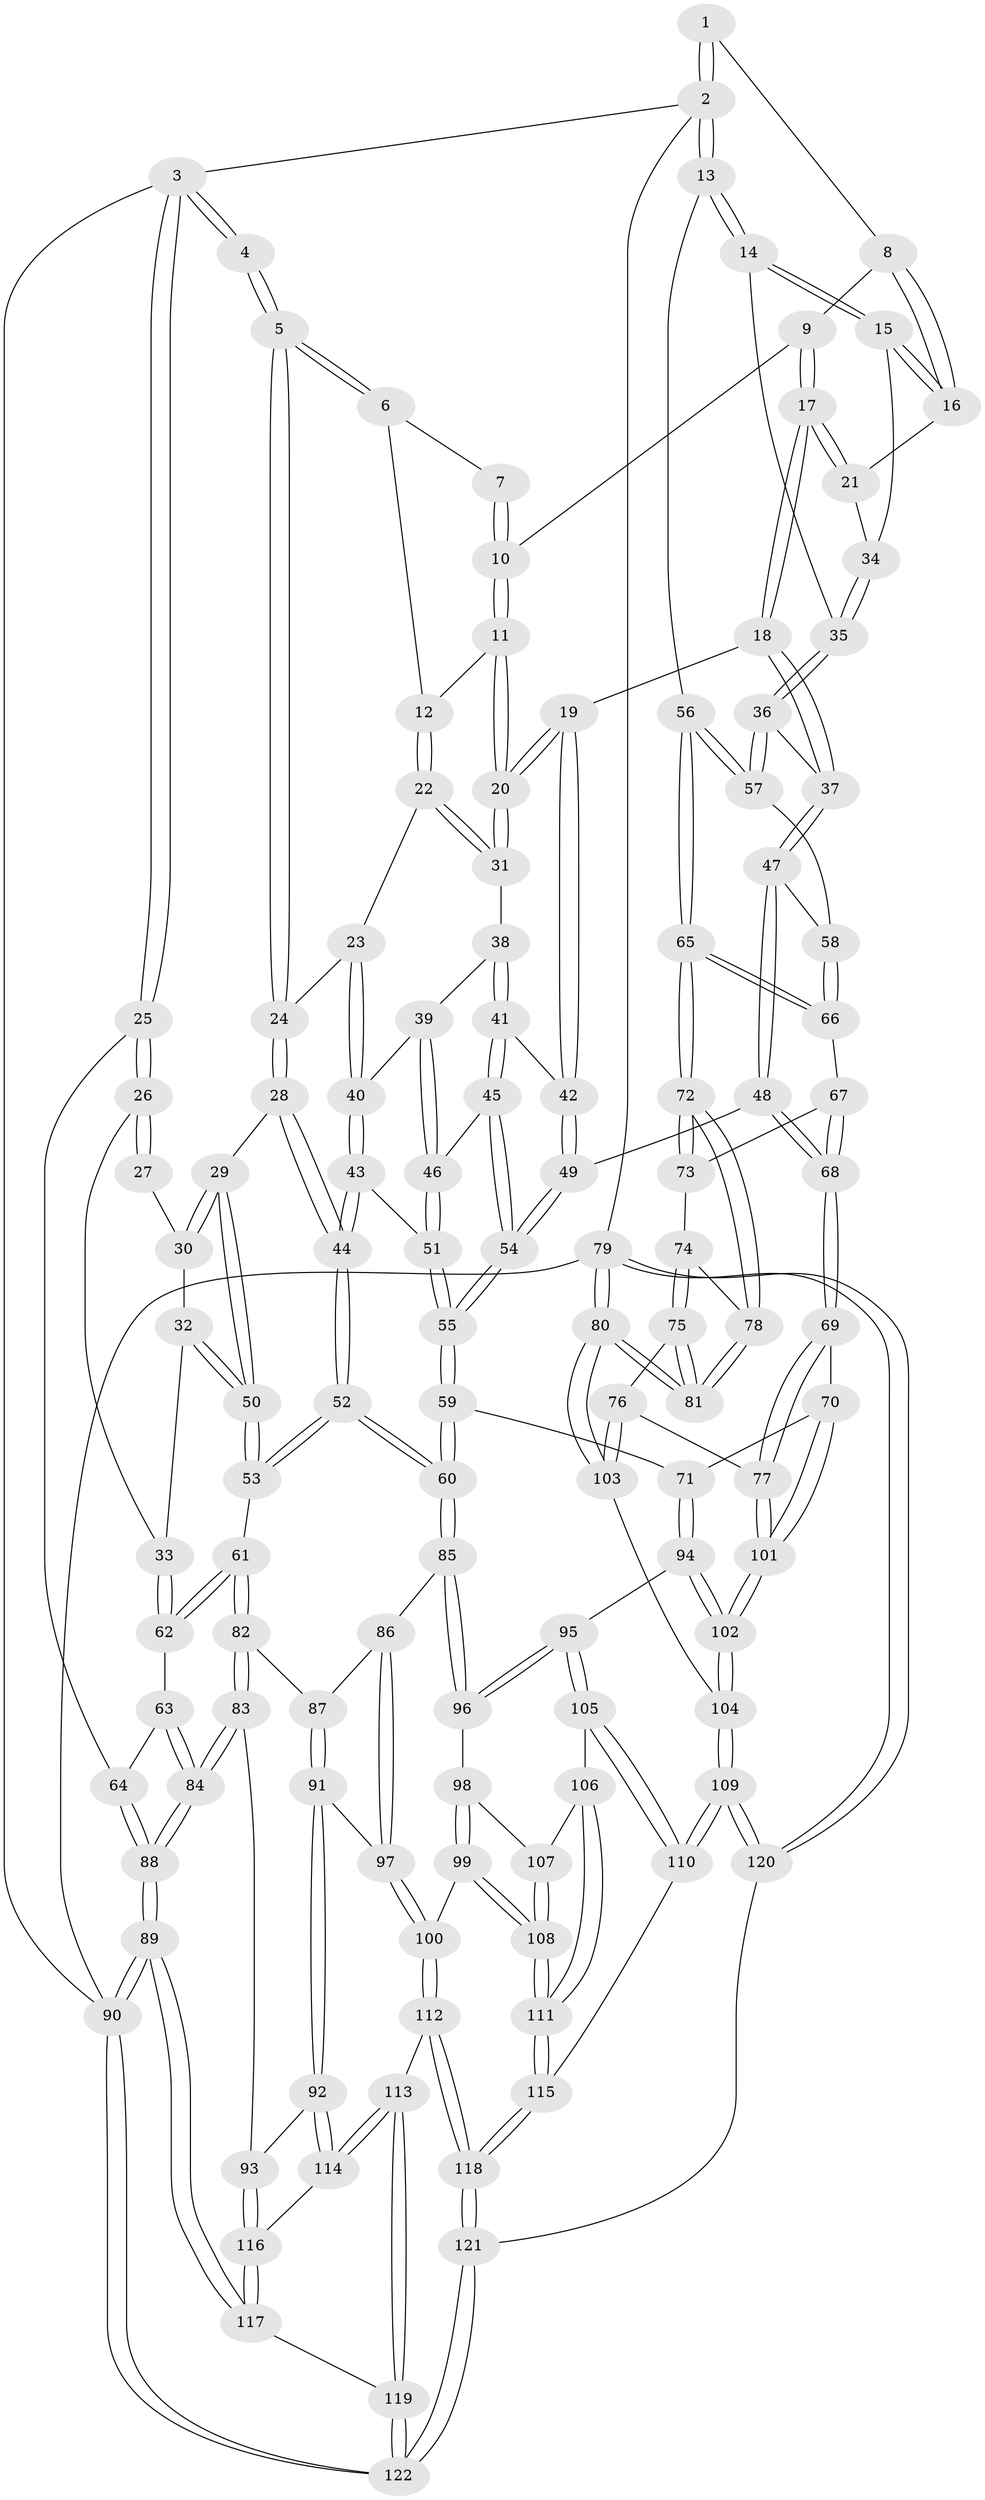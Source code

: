 // coarse degree distribution, {3: 0.20833333333333334, 4: 0.10416666666666667, 1: 0.041666666666666664, 2: 0.0625, 6: 0.125, 7: 0.020833333333333332, 5: 0.3958333333333333, 9: 0.041666666666666664}
// Generated by graph-tools (version 1.1) at 2025/05/03/04/25 22:05:23]
// undirected, 122 vertices, 302 edges
graph export_dot {
graph [start="1"]
  node [color=gray90,style=filled];
  1 [pos="+0.8974370859079347+0"];
  2 [pos="+1+0"];
  3 [pos="+0+0"];
  4 [pos="+0.22327111051450999+0"];
  5 [pos="+0.3315239094212649+0"];
  6 [pos="+0.5286672625149761+0"];
  7 [pos="+0.6060074353234308+0"];
  8 [pos="+0.8506176164070163+0.0023970706011813476"];
  9 [pos="+0.7816164976307532+0.06075363902423256"];
  10 [pos="+0.728781385771462+0.06301499825505659"];
  11 [pos="+0.6881499831639132+0.11962818004060982"];
  12 [pos="+0.6431086461609495+0.08762159290847807"];
  13 [pos="+1+0.10909637063463545"];
  14 [pos="+1+0.13310840160998175"];
  15 [pos="+0.9703981564355997+0.12848617002681373"];
  16 [pos="+0.8663826267176123+0.0423114047358502"];
  17 [pos="+0.7906976771287316+0.17583771523020186"];
  18 [pos="+0.7713766141208243+0.1979538218602046"];
  19 [pos="+0.710256595506117+0.1837987833241944"];
  20 [pos="+0.7031537655517613+0.17574668358940213"];
  21 [pos="+0.8389164002142988+0.15114520333937276"];
  22 [pos="+0.5416084277057529+0.15762947900301638"];
  23 [pos="+0.5130632907685184+0.14771389742527374"];
  24 [pos="+0.35997241192151525+0.019396315056888328"];
  25 [pos="+0+0.2505729691045282"];
  26 [pos="+0+0.24713288951565351"];
  27 [pos="+0.10942661866454315+0.1047771422895848"];
  28 [pos="+0.34427873159299865+0.07958907444503793"];
  29 [pos="+0.2760299471514508+0.1891995900727104"];
  30 [pos="+0.12806648849103572+0.1600059215579244"];
  31 [pos="+0.5669868098835388+0.1787673499475797"];
  32 [pos="+0.11981969295548939+0.23832675398779843"];
  33 [pos="+0.002440380564256571+0.2587845134143746"];
  34 [pos="+0.8967324374104143+0.16244594467817744"];
  35 [pos="+0.8971448597591002+0.2638081292088139"];
  36 [pos="+0.894712998930099+0.2716516380151674"];
  37 [pos="+0.8053584911245595+0.26836994524409225"];
  38 [pos="+0.5748053048183254+0.20851921400668677"];
  39 [pos="+0.5681368135288893+0.24403000311125805"];
  40 [pos="+0.4995726360572765+0.2638234002214842"];
  41 [pos="+0.6464074517594268+0.25987772114348967"];
  42 [pos="+0.6621013863595212+0.25739825001558747"];
  43 [pos="+0.48522156738719274+0.29771828003940404"];
  44 [pos="+0.43482337339559535+0.30477843817459926"];
  45 [pos="+0.6037884687163877+0.2900859328924391"];
  46 [pos="+0.5756951349967765+0.2794307396988208"];
  47 [pos="+0.7633041771514514+0.3683856699416737"];
  48 [pos="+0.7552685240721886+0.3809048100413959"];
  49 [pos="+0.709502359495004+0.3745210500399158"];
  50 [pos="+0.2376584597203611+0.2705233906490044"];
  51 [pos="+0.5173266705284153+0.3154658112234593"];
  52 [pos="+0.3418829209145855+0.43854576451337113"];
  53 [pos="+0.254615218825746+0.4034417399655179"];
  54 [pos="+0.6181418372638191+0.4020206139689435"];
  55 [pos="+0.5814244401341165+0.428603152376324"];
  56 [pos="+1+0.2589299442989419"];
  57 [pos="+0.951619842635278+0.3192935659881003"];
  58 [pos="+0.9368620887660988+0.3491582931517249"];
  59 [pos="+0.5664827964885578+0.4569240985139722"];
  60 [pos="+0.39801860195872735+0.5061229364746936"];
  61 [pos="+0.1763991185546685+0.44000119971679025"];
  62 [pos="+0.17550536236329584+0.43998675651391445"];
  63 [pos="+0.1478096948999298+0.45024632018720956"];
  64 [pos="+0+0.326576522458524"];
  65 [pos="+1+0.4308674640803574"];
  66 [pos="+0.9235785152663769+0.410067494575201"];
  67 [pos="+0.9155544520986588+0.42857812321630023"];
  68 [pos="+0.7939980395118639+0.4542619977662756"];
  69 [pos="+0.7816315135873313+0.5484230814119756"];
  70 [pos="+0.7328330428023541+0.5755449817306034"];
  71 [pos="+0.6443183726046514+0.5570446878603671"];
  72 [pos="+1+0.45647652470887545"];
  73 [pos="+0.9341690733079866+0.4536342157312266"];
  74 [pos="+0.9442165708980065+0.5128221122191713"];
  75 [pos="+0.9154049027429764+0.6100244858936711"];
  76 [pos="+0.9116076926723529+0.6121415781792428"];
  77 [pos="+0.8767595605768156+0.6006923769283102"];
  78 [pos="+1+0.45850410344660514"];
  79 [pos="+1+1"];
  80 [pos="+1+0.9731434342886468"];
  81 [pos="+1+0.6006597236273311"];
  82 [pos="+0.17822375069333937+0.5163595500923824"];
  83 [pos="+0.048482429660281226+0.6608127646305895"];
  84 [pos="+0+0.6168741143232528"];
  85 [pos="+0.3973409115032194+0.5297912676615589"];
  86 [pos="+0.25146113226405714+0.6115262111722867"];
  87 [pos="+0.18083715744991044+0.535208438464917"];
  88 [pos="+0+0.6265786663124069"];
  89 [pos="+0+0.899700048887489"];
  90 [pos="+0+1"];
  91 [pos="+0.15201937072542657+0.6802173931510762"];
  92 [pos="+0.14306767001568493+0.6847133629028372"];
  93 [pos="+0.09796265312343645+0.6824666676133947"];
  94 [pos="+0.5603347752736406+0.665417661730397"];
  95 [pos="+0.4935386644940962+0.65162581011169"];
  96 [pos="+0.41097820892511355+0.5858950054276597"];
  97 [pos="+0.2144591094036223+0.6772526998616526"];
  98 [pos="+0.38518818272308397+0.633331251289214"];
  99 [pos="+0.30378530012227867+0.719991618997716"];
  100 [pos="+0.29428179345872846+0.7246413089085587"];
  101 [pos="+0.7062959329393829+0.819411046070451"];
  102 [pos="+0.6953362838651802+0.8687485600932113"];
  103 [pos="+0.9157482815344186+0.7386677548247402"];
  104 [pos="+0.7003848360772705+0.9013584735012488"];
  105 [pos="+0.4725865013609745+0.7401642666098027"];
  106 [pos="+0.45238635011897504+0.7466843365420572"];
  107 [pos="+0.4070863593200437+0.7238519460749882"];
  108 [pos="+0.3932573524618978+0.7746578856249574"];
  109 [pos="+0.6928723157745581+0.9354737892994509"];
  110 [pos="+0.5244831992432563+0.8364076193074148"];
  111 [pos="+0.40294354515328623+0.7919770818962347"];
  112 [pos="+0.2667409384842347+0.8564155887419725"];
  113 [pos="+0.21892963474343097+0.8549991309528718"];
  114 [pos="+0.174839228800043+0.7913438431889722"];
  115 [pos="+0.4049126425515902+0.8203323916684292"];
  116 [pos="+0.0794433190517499+0.8086455555278805"];
  117 [pos="+0.059480914789633695+0.8441821811682828"];
  118 [pos="+0.31922757087235765+0.9004048985677452"];
  119 [pos="+0.1473230273979286+0.8989462833070229"];
  120 [pos="+0.7048348356313103+1"];
  121 [pos="+0.40418471717047805+1"];
  122 [pos="+0.003877934025558122+1"];
  1 -- 2;
  1 -- 2;
  1 -- 8;
  2 -- 3;
  2 -- 13;
  2 -- 13;
  2 -- 79;
  3 -- 4;
  3 -- 4;
  3 -- 25;
  3 -- 25;
  3 -- 90;
  4 -- 5;
  4 -- 5;
  5 -- 6;
  5 -- 6;
  5 -- 24;
  5 -- 24;
  6 -- 7;
  6 -- 12;
  7 -- 10;
  7 -- 10;
  8 -- 9;
  8 -- 16;
  8 -- 16;
  9 -- 10;
  9 -- 17;
  9 -- 17;
  10 -- 11;
  10 -- 11;
  11 -- 12;
  11 -- 20;
  11 -- 20;
  12 -- 22;
  12 -- 22;
  13 -- 14;
  13 -- 14;
  13 -- 56;
  14 -- 15;
  14 -- 15;
  14 -- 35;
  15 -- 16;
  15 -- 16;
  15 -- 34;
  16 -- 21;
  17 -- 18;
  17 -- 18;
  17 -- 21;
  17 -- 21;
  18 -- 19;
  18 -- 37;
  18 -- 37;
  19 -- 20;
  19 -- 20;
  19 -- 42;
  19 -- 42;
  20 -- 31;
  20 -- 31;
  21 -- 34;
  22 -- 23;
  22 -- 31;
  22 -- 31;
  23 -- 24;
  23 -- 40;
  23 -- 40;
  24 -- 28;
  24 -- 28;
  25 -- 26;
  25 -- 26;
  25 -- 64;
  26 -- 27;
  26 -- 27;
  26 -- 33;
  27 -- 30;
  28 -- 29;
  28 -- 44;
  28 -- 44;
  29 -- 30;
  29 -- 30;
  29 -- 50;
  29 -- 50;
  30 -- 32;
  31 -- 38;
  32 -- 33;
  32 -- 50;
  32 -- 50;
  33 -- 62;
  33 -- 62;
  34 -- 35;
  34 -- 35;
  35 -- 36;
  35 -- 36;
  36 -- 37;
  36 -- 57;
  36 -- 57;
  37 -- 47;
  37 -- 47;
  38 -- 39;
  38 -- 41;
  38 -- 41;
  39 -- 40;
  39 -- 46;
  39 -- 46;
  40 -- 43;
  40 -- 43;
  41 -- 42;
  41 -- 45;
  41 -- 45;
  42 -- 49;
  42 -- 49;
  43 -- 44;
  43 -- 44;
  43 -- 51;
  44 -- 52;
  44 -- 52;
  45 -- 46;
  45 -- 54;
  45 -- 54;
  46 -- 51;
  46 -- 51;
  47 -- 48;
  47 -- 48;
  47 -- 58;
  48 -- 49;
  48 -- 68;
  48 -- 68;
  49 -- 54;
  49 -- 54;
  50 -- 53;
  50 -- 53;
  51 -- 55;
  51 -- 55;
  52 -- 53;
  52 -- 53;
  52 -- 60;
  52 -- 60;
  53 -- 61;
  54 -- 55;
  54 -- 55;
  55 -- 59;
  55 -- 59;
  56 -- 57;
  56 -- 57;
  56 -- 65;
  56 -- 65;
  57 -- 58;
  58 -- 66;
  58 -- 66;
  59 -- 60;
  59 -- 60;
  59 -- 71;
  60 -- 85;
  60 -- 85;
  61 -- 62;
  61 -- 62;
  61 -- 82;
  61 -- 82;
  62 -- 63;
  63 -- 64;
  63 -- 84;
  63 -- 84;
  64 -- 88;
  64 -- 88;
  65 -- 66;
  65 -- 66;
  65 -- 72;
  65 -- 72;
  66 -- 67;
  67 -- 68;
  67 -- 68;
  67 -- 73;
  68 -- 69;
  68 -- 69;
  69 -- 70;
  69 -- 77;
  69 -- 77;
  70 -- 71;
  70 -- 101;
  70 -- 101;
  71 -- 94;
  71 -- 94;
  72 -- 73;
  72 -- 73;
  72 -- 78;
  72 -- 78;
  73 -- 74;
  74 -- 75;
  74 -- 75;
  74 -- 78;
  75 -- 76;
  75 -- 81;
  75 -- 81;
  76 -- 77;
  76 -- 103;
  76 -- 103;
  77 -- 101;
  77 -- 101;
  78 -- 81;
  78 -- 81;
  79 -- 80;
  79 -- 80;
  79 -- 120;
  79 -- 120;
  79 -- 90;
  80 -- 81;
  80 -- 81;
  80 -- 103;
  80 -- 103;
  82 -- 83;
  82 -- 83;
  82 -- 87;
  83 -- 84;
  83 -- 84;
  83 -- 93;
  84 -- 88;
  84 -- 88;
  85 -- 86;
  85 -- 96;
  85 -- 96;
  86 -- 87;
  86 -- 97;
  86 -- 97;
  87 -- 91;
  87 -- 91;
  88 -- 89;
  88 -- 89;
  89 -- 90;
  89 -- 90;
  89 -- 117;
  89 -- 117;
  90 -- 122;
  90 -- 122;
  91 -- 92;
  91 -- 92;
  91 -- 97;
  92 -- 93;
  92 -- 114;
  92 -- 114;
  93 -- 116;
  93 -- 116;
  94 -- 95;
  94 -- 102;
  94 -- 102;
  95 -- 96;
  95 -- 96;
  95 -- 105;
  95 -- 105;
  96 -- 98;
  97 -- 100;
  97 -- 100;
  98 -- 99;
  98 -- 99;
  98 -- 107;
  99 -- 100;
  99 -- 108;
  99 -- 108;
  100 -- 112;
  100 -- 112;
  101 -- 102;
  101 -- 102;
  102 -- 104;
  102 -- 104;
  103 -- 104;
  104 -- 109;
  104 -- 109;
  105 -- 106;
  105 -- 110;
  105 -- 110;
  106 -- 107;
  106 -- 111;
  106 -- 111;
  107 -- 108;
  107 -- 108;
  108 -- 111;
  108 -- 111;
  109 -- 110;
  109 -- 110;
  109 -- 120;
  109 -- 120;
  110 -- 115;
  111 -- 115;
  111 -- 115;
  112 -- 113;
  112 -- 118;
  112 -- 118;
  113 -- 114;
  113 -- 114;
  113 -- 119;
  113 -- 119;
  114 -- 116;
  115 -- 118;
  115 -- 118;
  116 -- 117;
  116 -- 117;
  117 -- 119;
  118 -- 121;
  118 -- 121;
  119 -- 122;
  119 -- 122;
  120 -- 121;
  121 -- 122;
  121 -- 122;
}
